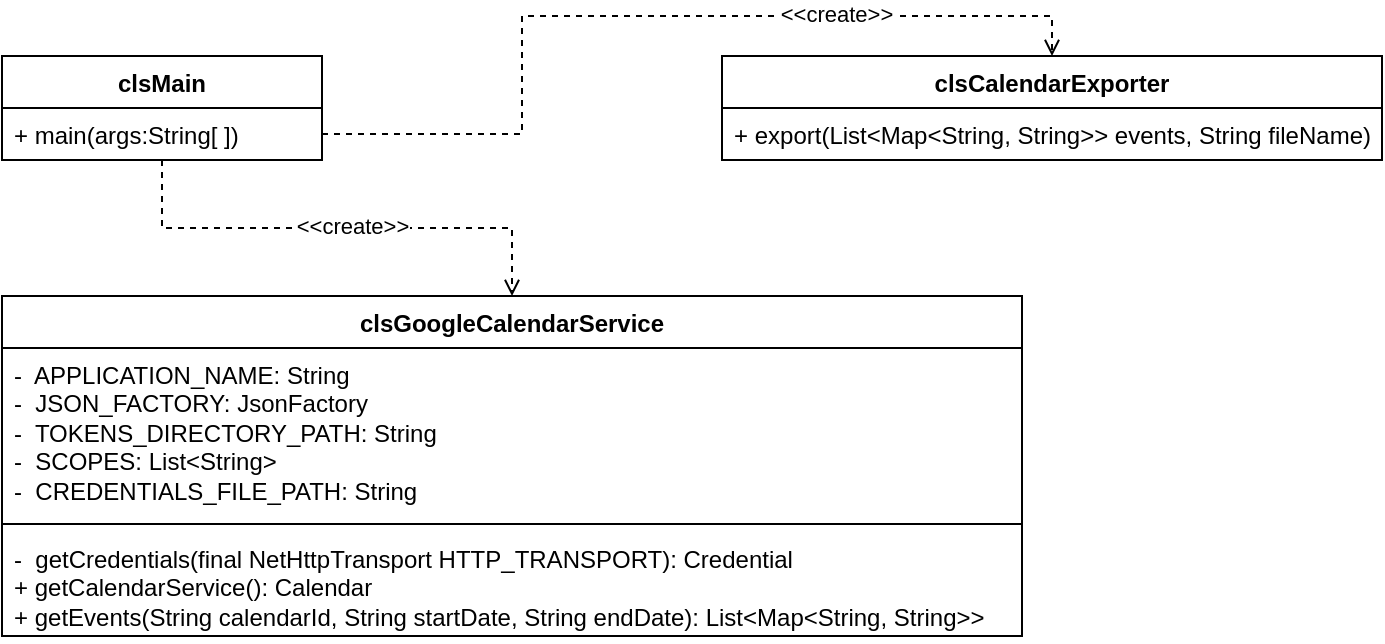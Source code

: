 <mxfile version="28.0.6">
  <diagram name="Seite-1" id="3NQP5xFXNkl0h-A-CDiE">
    <mxGraphModel dx="1188" dy="708" grid="1" gridSize="10" guides="1" tooltips="1" connect="1" arrows="1" fold="1" page="1" pageScale="1" pageWidth="827" pageHeight="1169" math="0" shadow="0">
      <root>
        <mxCell id="0" />
        <mxCell id="1" parent="0" />
        <mxCell id="6fl_97KYvAXwbnXiEoTm-13" style="edgeStyle=orthogonalEdgeStyle;rounded=0;orthogonalLoop=1;jettySize=auto;html=1;dashed=1;endArrow=open;endFill=0;" edge="1" parent="1" source="6fl_97KYvAXwbnXiEoTm-1" target="6fl_97KYvAXwbnXiEoTm-5">
          <mxGeometry relative="1" as="geometry" />
        </mxCell>
        <mxCell id="6fl_97KYvAXwbnXiEoTm-16" value="&amp;lt;&amp;lt;create&amp;gt;&amp;gt;" style="edgeLabel;html=1;align=center;verticalAlign=middle;resizable=0;points=[];" vertex="1" connectable="0" parent="6fl_97KYvAXwbnXiEoTm-13">
          <mxGeometry x="0.058" y="1" relative="1" as="geometry">
            <mxPoint as="offset" />
          </mxGeometry>
        </mxCell>
        <mxCell id="6fl_97KYvAXwbnXiEoTm-1" value="clsMain" style="swimlane;fontStyle=1;align=center;verticalAlign=top;childLayout=stackLayout;horizontal=1;startSize=26;horizontalStack=0;resizeParent=1;resizeParentMax=0;resizeLast=0;collapsible=1;marginBottom=0;whiteSpace=wrap;html=1;" vertex="1" parent="1">
          <mxGeometry x="30" y="30" width="160" height="52" as="geometry" />
        </mxCell>
        <mxCell id="6fl_97KYvAXwbnXiEoTm-2" value="+ main(args:String[ ])" style="text;strokeColor=none;fillColor=none;align=left;verticalAlign=top;spacingLeft=4;spacingRight=4;overflow=hidden;rotatable=0;points=[[0,0.5],[1,0.5]];portConstraint=eastwest;whiteSpace=wrap;html=1;" vertex="1" parent="6fl_97KYvAXwbnXiEoTm-1">
          <mxGeometry y="26" width="160" height="26" as="geometry" />
        </mxCell>
        <mxCell id="6fl_97KYvAXwbnXiEoTm-5" value="clsGoogleCalendarService" style="swimlane;fontStyle=1;align=center;verticalAlign=top;childLayout=stackLayout;horizontal=1;startSize=26;horizontalStack=0;resizeParent=1;resizeParentMax=0;resizeLast=0;collapsible=1;marginBottom=0;whiteSpace=wrap;html=1;" vertex="1" parent="1">
          <mxGeometry x="30" y="150" width="510" height="170" as="geometry" />
        </mxCell>
        <mxCell id="6fl_97KYvAXwbnXiEoTm-6" value="-&amp;nbsp; APPLICATION_NAME: String&lt;div&gt;-&amp;nbsp; JSON_FACTORY: JsonFactory&lt;/div&gt;&lt;div&gt;-&amp;nbsp; TOKENS_DIRECTORY_PATH: String&lt;/div&gt;&lt;div&gt;-&amp;nbsp; SCOPES: List&amp;lt;String&amp;gt;&lt;/div&gt;&lt;div&gt;-&amp;nbsp; CREDENTIALS_FILE_PATH: String&lt;/div&gt;" style="text;strokeColor=none;fillColor=none;align=left;verticalAlign=top;spacingLeft=4;spacingRight=4;overflow=hidden;rotatable=0;points=[[0,0.5],[1,0.5]];portConstraint=eastwest;whiteSpace=wrap;html=1;" vertex="1" parent="6fl_97KYvAXwbnXiEoTm-5">
          <mxGeometry y="26" width="510" height="84" as="geometry" />
        </mxCell>
        <mxCell id="6fl_97KYvAXwbnXiEoTm-7" value="" style="line;strokeWidth=1;fillColor=none;align=left;verticalAlign=middle;spacingTop=-1;spacingLeft=3;spacingRight=3;rotatable=0;labelPosition=right;points=[];portConstraint=eastwest;strokeColor=inherit;" vertex="1" parent="6fl_97KYvAXwbnXiEoTm-5">
          <mxGeometry y="110" width="510" height="8" as="geometry" />
        </mxCell>
        <mxCell id="6fl_97KYvAXwbnXiEoTm-8" value="-&amp;nbsp; getCredentials(final NetHttpTransport HTTP_TRANSPORT): Credential&lt;div&gt;+ getCalendarService(): Calendar&lt;/div&gt;&lt;div&gt;+ getEvents(String calendarId, String startDate, String endDate): List&amp;lt;Map&amp;lt;String, String&amp;gt;&amp;gt;&lt;/div&gt;" style="text;strokeColor=none;fillColor=none;align=left;verticalAlign=top;spacingLeft=4;spacingRight=4;overflow=hidden;rotatable=0;points=[[0,0.5],[1,0.5]];portConstraint=eastwest;whiteSpace=wrap;html=1;" vertex="1" parent="6fl_97KYvAXwbnXiEoTm-5">
          <mxGeometry y="118" width="510" height="52" as="geometry" />
        </mxCell>
        <mxCell id="6fl_97KYvAXwbnXiEoTm-9" value="clsCalendarExporter" style="swimlane;fontStyle=1;align=center;verticalAlign=top;childLayout=stackLayout;horizontal=1;startSize=26;horizontalStack=0;resizeParent=1;resizeParentMax=0;resizeLast=0;collapsible=1;marginBottom=0;whiteSpace=wrap;html=1;" vertex="1" parent="1">
          <mxGeometry x="390" y="30" width="330" height="52" as="geometry" />
        </mxCell>
        <mxCell id="6fl_97KYvAXwbnXiEoTm-12" value="+ export(List&amp;lt;Map&amp;lt;String, String&amp;gt;&amp;gt; events, String fileName)" style="text;strokeColor=none;fillColor=none;align=left;verticalAlign=top;spacingLeft=4;spacingRight=4;overflow=hidden;rotatable=0;points=[[0,0.5],[1,0.5]];portConstraint=eastwest;whiteSpace=wrap;html=1;" vertex="1" parent="6fl_97KYvAXwbnXiEoTm-9">
          <mxGeometry y="26" width="330" height="26" as="geometry" />
        </mxCell>
        <mxCell id="6fl_97KYvAXwbnXiEoTm-14" style="edgeStyle=orthogonalEdgeStyle;rounded=0;orthogonalLoop=1;jettySize=auto;html=1;exitX=1;exitY=0.5;exitDx=0;exitDy=0;entryX=0.5;entryY=0;entryDx=0;entryDy=0;dashed=1;endArrow=open;endFill=0;" edge="1" parent="1" source="6fl_97KYvAXwbnXiEoTm-2" target="6fl_97KYvAXwbnXiEoTm-9">
          <mxGeometry relative="1" as="geometry" />
        </mxCell>
        <mxCell id="6fl_97KYvAXwbnXiEoTm-15" value="&amp;lt;&amp;lt;create&amp;gt;&amp;gt;" style="edgeLabel;html=1;align=center;verticalAlign=middle;resizable=0;points=[];" vertex="1" connectable="0" parent="6fl_97KYvAXwbnXiEoTm-14">
          <mxGeometry x="0.423" y="1" relative="1" as="geometry">
            <mxPoint as="offset" />
          </mxGeometry>
        </mxCell>
      </root>
    </mxGraphModel>
  </diagram>
</mxfile>
